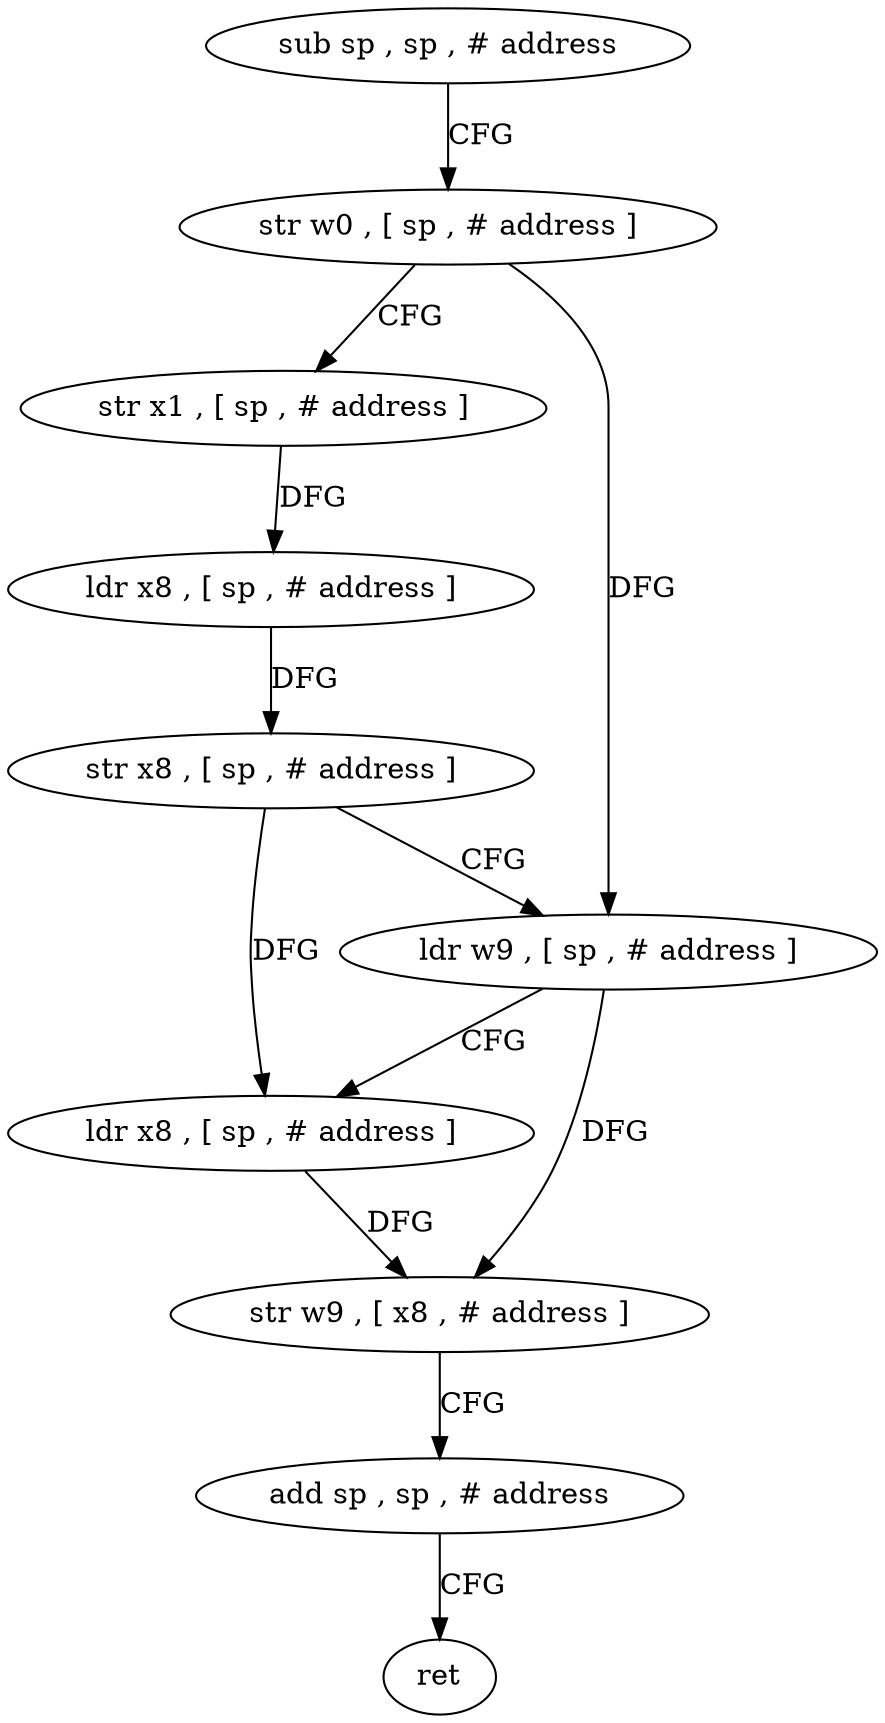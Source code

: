 digraph "func" {
"147992" [label = "sub sp , sp , # address" ]
"147996" [label = "str w0 , [ sp , # address ]" ]
"148000" [label = "str x1 , [ sp , # address ]" ]
"148004" [label = "ldr x8 , [ sp , # address ]" ]
"148008" [label = "str x8 , [ sp , # address ]" ]
"148012" [label = "ldr w9 , [ sp , # address ]" ]
"148016" [label = "ldr x8 , [ sp , # address ]" ]
"148020" [label = "str w9 , [ x8 , # address ]" ]
"148024" [label = "add sp , sp , # address" ]
"148028" [label = "ret" ]
"147992" -> "147996" [ label = "CFG" ]
"147996" -> "148000" [ label = "CFG" ]
"147996" -> "148012" [ label = "DFG" ]
"148000" -> "148004" [ label = "DFG" ]
"148004" -> "148008" [ label = "DFG" ]
"148008" -> "148012" [ label = "CFG" ]
"148008" -> "148016" [ label = "DFG" ]
"148012" -> "148016" [ label = "CFG" ]
"148012" -> "148020" [ label = "DFG" ]
"148016" -> "148020" [ label = "DFG" ]
"148020" -> "148024" [ label = "CFG" ]
"148024" -> "148028" [ label = "CFG" ]
}
